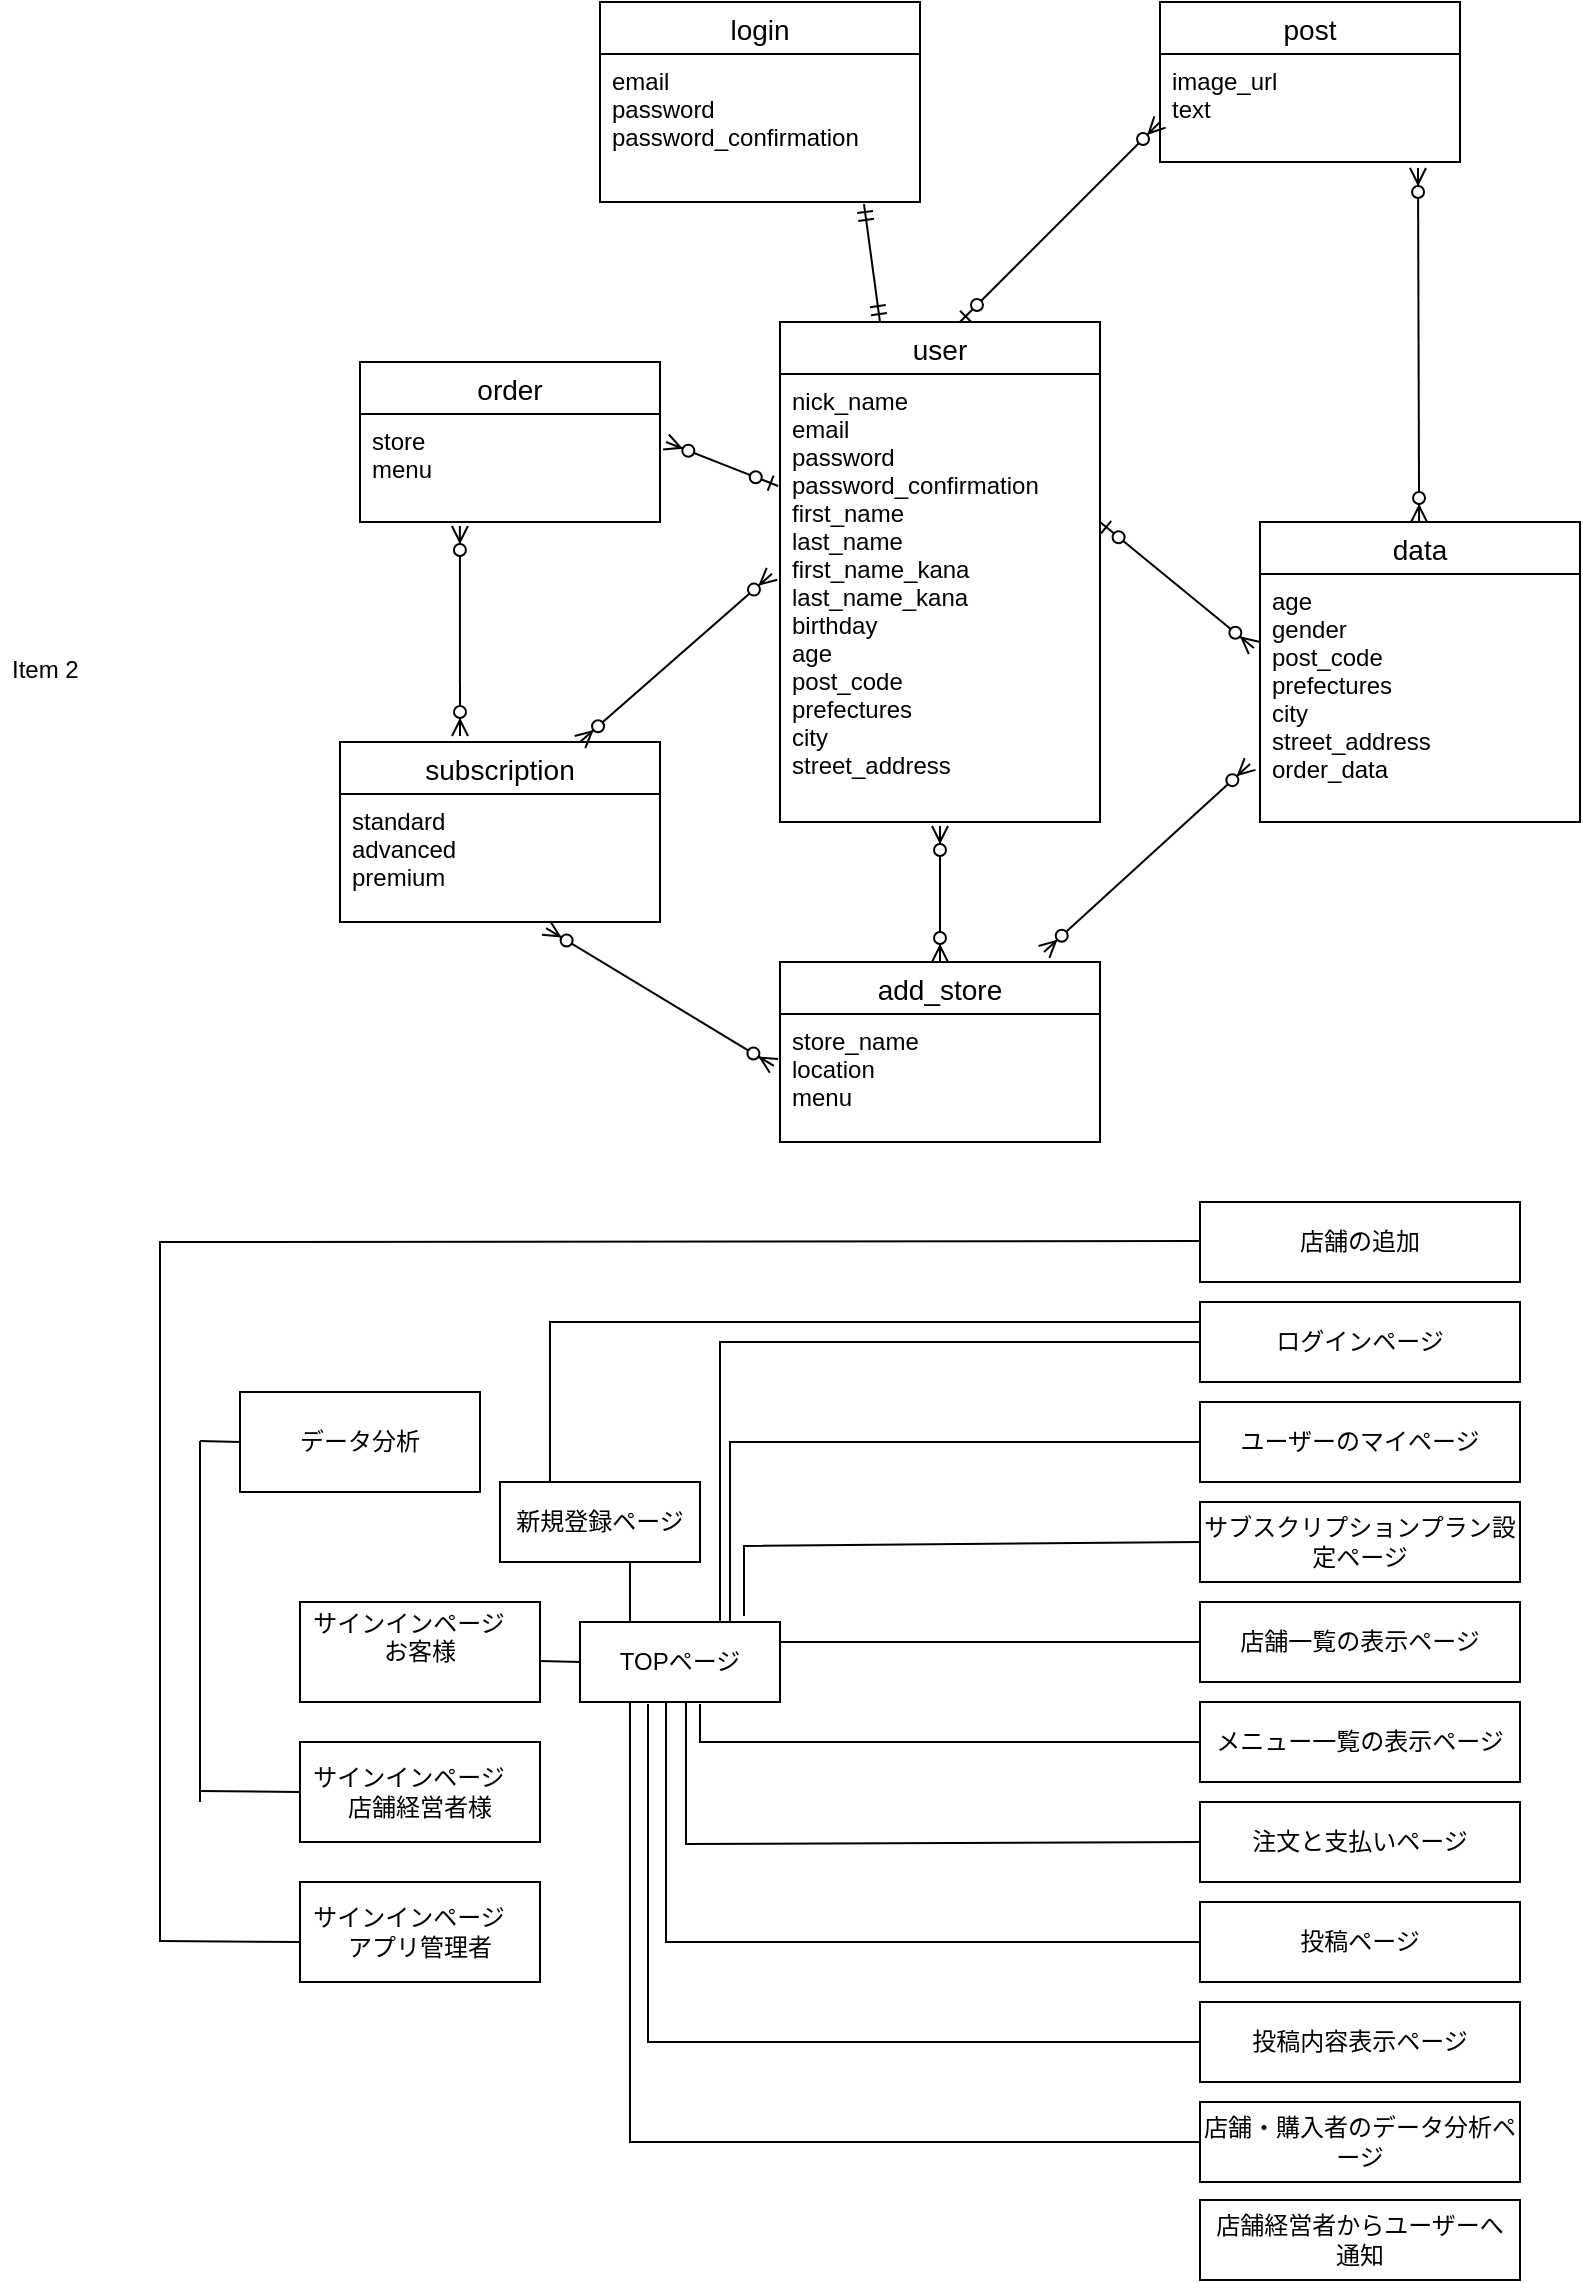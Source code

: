 <mxfile>
    <diagram id="eQgt99fMOz25bY5gY6SI" name="ページ1">
        <mxGraphModel dx="1896" dy="536" grid="1" gridSize="10" guides="1" tooltips="1" connect="1" arrows="1" fold="1" page="1" pageScale="1" pageWidth="827" pageHeight="1169" math="0" shadow="0">
            <root>
                <mxCell id="0"/>
                <mxCell id="1" parent="0"/>
                <mxCell id="2" value="post" style="swimlane;fontStyle=0;childLayout=stackLayout;horizontal=1;startSize=26;horizontalStack=0;resizeParent=1;resizeParentMax=0;resizeLast=0;collapsible=1;marginBottom=0;align=center;fontSize=14;" parent="1" vertex="1">
                    <mxGeometry x="540" y="30" width="150" height="80" as="geometry"/>
                </mxCell>
                <mxCell id="5" value="image_url    &#10;text    &#10;&#10;" style="text;strokeColor=none;fillColor=none;spacingLeft=4;spacingRight=4;overflow=hidden;rotatable=0;points=[[0,0.5],[1,0.5]];portConstraint=eastwest;fontSize=12;" parent="2" vertex="1">
                    <mxGeometry y="26" width="150" height="54" as="geometry"/>
                </mxCell>
                <mxCell id="6" value="login" style="swimlane;fontStyle=0;childLayout=stackLayout;horizontal=1;startSize=26;horizontalStack=0;resizeParent=1;resizeParentMax=0;resizeLast=0;collapsible=1;marginBottom=0;align=center;fontSize=14;" parent="1" vertex="1">
                    <mxGeometry x="260" y="30" width="160" height="100" as="geometry"/>
                </mxCell>
                <mxCell id="9" value="email    &#10;password    &#10;password_confirmation&#10;" style="text;strokeColor=none;fillColor=none;spacingLeft=4;spacingRight=4;overflow=hidden;rotatable=0;points=[[0,0.5],[1,0.5]];portConstraint=eastwest;fontSize=12;" parent="6" vertex="1">
                    <mxGeometry y="26" width="160" height="74" as="geometry"/>
                </mxCell>
                <mxCell id="10" value="user" style="swimlane;fontStyle=0;childLayout=stackLayout;horizontal=1;startSize=26;horizontalStack=0;resizeParent=1;resizeParentMax=0;resizeLast=0;collapsible=1;marginBottom=0;align=center;fontSize=14;" parent="1" vertex="1">
                    <mxGeometry x="350" y="190" width="160" height="250" as="geometry"/>
                </mxCell>
                <mxCell id="13" value="nick_name&#10;email&#10;password&#10;password_confirmation&#10;first_name&#10;last_name&#10;first_name_kana&#10;last_name_kana&#10;birthday    &#10;age    &#10;post_code    &#10;prefectures    &#10;city    &#10;street_address&#10;" style="text;strokeColor=none;fillColor=none;spacingLeft=4;spacingRight=4;overflow=hidden;rotatable=0;points=[[0,0.5],[1,0.5]];portConstraint=eastwest;fontSize=12;" parent="10" vertex="1">
                    <mxGeometry y="26" width="160" height="224" as="geometry"/>
                </mxCell>
                <mxCell id="14" value="add_store" style="swimlane;fontStyle=0;childLayout=stackLayout;horizontal=1;startSize=26;horizontalStack=0;resizeParent=1;resizeParentMax=0;resizeLast=0;collapsible=1;marginBottom=0;align=center;fontSize=14;" parent="1" vertex="1">
                    <mxGeometry x="350" y="510" width="160" height="90" as="geometry"/>
                </mxCell>
                <mxCell id="17" value="store_name    &#10;location    &#10;menu&#10;" style="text;strokeColor=none;fillColor=none;spacingLeft=4;spacingRight=4;overflow=hidden;rotatable=0;points=[[0,0.5],[1,0.5]];portConstraint=eastwest;fontSize=12;" parent="14" vertex="1">
                    <mxGeometry y="26" width="160" height="64" as="geometry"/>
                </mxCell>
                <mxCell id="18" value="subscription" style="swimlane;fontStyle=0;childLayout=stackLayout;horizontal=1;startSize=26;horizontalStack=0;resizeParent=1;resizeParentMax=0;resizeLast=0;collapsible=1;marginBottom=0;align=center;fontSize=14;" parent="1" vertex="1">
                    <mxGeometry x="130" y="400" width="160" height="90" as="geometry"/>
                </mxCell>
                <mxCell id="21" value="standard    &#10;advanced    &#10;premium&#10;" style="text;strokeColor=none;fillColor=none;spacingLeft=4;spacingRight=4;overflow=hidden;rotatable=0;points=[[0,0.5],[1,0.5]];portConstraint=eastwest;fontSize=12;" parent="18" vertex="1">
                    <mxGeometry y="26" width="160" height="64" as="geometry"/>
                </mxCell>
                <mxCell id="22" value="data" style="swimlane;fontStyle=0;childLayout=stackLayout;horizontal=1;startSize=26;horizontalStack=0;resizeParent=1;resizeParentMax=0;resizeLast=0;collapsible=1;marginBottom=0;align=center;fontSize=14;" parent="1" vertex="1">
                    <mxGeometry x="590" y="290" width="160" height="150" as="geometry"/>
                </mxCell>
                <mxCell id="25" value="age    &#10;gender    &#10;post_code    &#10;prefectures    &#10;city    &#10;street_address&#10;order_data" style="text;strokeColor=none;fillColor=none;spacingLeft=4;spacingRight=4;overflow=hidden;rotatable=0;points=[[0,0.5],[1,0.5]];portConstraint=eastwest;fontSize=12;" parent="22" vertex="1">
                    <mxGeometry y="26" width="160" height="124" as="geometry"/>
                </mxCell>
                <mxCell id="26" value="order" style="swimlane;fontStyle=0;childLayout=stackLayout;horizontal=1;startSize=26;horizontalStack=0;resizeParent=1;resizeParentMax=0;resizeLast=0;collapsible=1;marginBottom=0;align=center;fontSize=14;" parent="1" vertex="1">
                    <mxGeometry x="140" y="210" width="150" height="80" as="geometry"/>
                </mxCell>
                <mxCell id="29" value="store      &#10;menu  &#10;&#10;" style="text;strokeColor=none;fillColor=none;spacingLeft=4;spacingRight=4;overflow=hidden;rotatable=0;points=[[0,0.5],[1,0.5]];portConstraint=eastwest;fontSize=12;" parent="26" vertex="1">
                    <mxGeometry y="26" width="150" height="54" as="geometry"/>
                </mxCell>
                <mxCell id="28" value="Item 2" style="text;strokeColor=none;fillColor=none;spacingLeft=4;spacingRight=4;overflow=hidden;rotatable=0;points=[[0,0.5],[1,0.5]];portConstraint=eastwest;fontSize=12;" parent="1" vertex="1">
                    <mxGeometry x="-40" y="350" width="160" height="30" as="geometry"/>
                </mxCell>
                <mxCell id="30" value="" style="fontSize=12;html=1;endArrow=ERmandOne;startArrow=ERmandOne;entryX=0.825;entryY=1.014;entryDx=0;entryDy=0;entryPerimeter=0;" parent="1" target="9" edge="1">
                    <mxGeometry width="100" height="100" relative="1" as="geometry">
                        <mxPoint x="400" y="190" as="sourcePoint"/>
                        <mxPoint x="500" y="90" as="targetPoint"/>
                    </mxGeometry>
                </mxCell>
                <mxCell id="32" value="" style="fontSize=12;html=1;endArrow=ERzeroToMany;endFill=1;startArrow=ERzeroToMany;entryX=0.333;entryY=1.037;entryDx=0;entryDy=0;entryPerimeter=0;exitX=0.375;exitY=-0.033;exitDx=0;exitDy=0;exitPerimeter=0;" parent="1" source="18" target="29" edge="1">
                    <mxGeometry width="100" height="100" relative="1" as="geometry">
                        <mxPoint x="190" y="390" as="sourcePoint"/>
                        <mxPoint x="190" y="300" as="targetPoint"/>
                    </mxGeometry>
                </mxCell>
                <mxCell id="33" value="" style="fontSize=12;html=1;endArrow=ERzeroToMany;endFill=1;startArrow=ERzeroToMany;entryX=-0.025;entryY=0.446;entryDx=0;entryDy=0;entryPerimeter=0;exitX=0.75;exitY=0;exitDx=0;exitDy=0;" parent="1" source="18" target="13" edge="1">
                    <mxGeometry width="100" height="100" relative="1" as="geometry">
                        <mxPoint x="250" y="390" as="sourcePoint"/>
                        <mxPoint x="250.0" y="294.968" as="targetPoint"/>
                    </mxGeometry>
                </mxCell>
                <mxCell id="34" value="" style="fontSize=12;html=1;endArrow=ERzeroToMany;endFill=1;startArrow=ERzeroToMany;entryX=0.5;entryY=1.009;entryDx=0;entryDy=0;entryPerimeter=0;" parent="1" target="13" edge="1">
                    <mxGeometry width="100" height="100" relative="1" as="geometry">
                        <mxPoint x="430" y="510" as="sourcePoint"/>
                        <mxPoint x="429.5" y="449.998" as="targetPoint"/>
                    </mxGeometry>
                </mxCell>
                <mxCell id="35" value="" style="fontSize=12;html=1;endArrow=ERzeroToMany;endFill=1;startArrow=ERzeroToMany;exitX=0.375;exitY=-0.033;exitDx=0;exitDy=0;exitPerimeter=0;entryX=0.86;entryY=1.056;entryDx=0;entryDy=0;entryPerimeter=0;" parent="1" target="5" edge="1">
                    <mxGeometry width="100" height="100" relative="1" as="geometry">
                        <mxPoint x="669.55" y="290" as="sourcePoint"/>
                        <mxPoint x="670" y="120" as="targetPoint"/>
                    </mxGeometry>
                </mxCell>
                <mxCell id="36" value="" style="fontSize=12;html=1;endArrow=ERzeroToMany;endFill=1;startArrow=ERzeroToMany;entryX=-0.031;entryY=0.766;entryDx=0;entryDy=0;entryPerimeter=0;exitX=0.825;exitY=-0.056;exitDx=0;exitDy=0;exitPerimeter=0;" parent="1" source="14" target="25" edge="1">
                    <mxGeometry width="100" height="100" relative="1" as="geometry">
                        <mxPoint x="490" y="500" as="sourcePoint"/>
                        <mxPoint x="570" y="404.968" as="targetPoint"/>
                    </mxGeometry>
                </mxCell>
                <mxCell id="37" value="" style="fontSize=12;html=1;endArrow=ERzeroToMany;endFill=1;startArrow=ERzeroToMany;exitX=-0.019;exitY=0.406;exitDx=0;exitDy=0;exitPerimeter=0;entryX=0.644;entryY=1.047;entryDx=0;entryDy=0;entryPerimeter=0;" parent="1" source="17" target="21" edge="1">
                    <mxGeometry width="100" height="100" relative="1" as="geometry">
                        <mxPoint x="240.05" y="595.03" as="sourcePoint"/>
                        <mxPoint x="250" y="500" as="targetPoint"/>
                    </mxGeometry>
                </mxCell>
                <mxCell id="38" value="" style="fontSize=12;html=1;endArrow=ERzeroToMany;startArrow=ERzeroToOne;" parent="1" edge="1">
                    <mxGeometry width="100" height="100" relative="1" as="geometry">
                        <mxPoint x="440" y="190" as="sourcePoint"/>
                        <mxPoint x="540" y="90" as="targetPoint"/>
                    </mxGeometry>
                </mxCell>
                <mxCell id="40" value="" style="fontSize=12;html=1;endArrow=ERzeroToMany;startArrow=ERzeroToOne;entryX=-0.019;entryY=0.298;entryDx=0;entryDy=0;entryPerimeter=0;" parent="1" target="25" edge="1">
                    <mxGeometry width="100" height="100" relative="1" as="geometry">
                        <mxPoint x="510" y="290" as="sourcePoint"/>
                        <mxPoint x="610" y="190" as="targetPoint"/>
                    </mxGeometry>
                </mxCell>
                <mxCell id="41" value="" style="fontSize=12;html=1;endArrow=ERzeroToMany;startArrow=ERzeroToOne;entryX=1.02;entryY=0.259;entryDx=0;entryDy=0;entryPerimeter=0;exitX=-0.006;exitY=0.25;exitDx=0;exitDy=0;exitPerimeter=0;" parent="1" source="13" target="29" edge="1">
                    <mxGeometry width="100" height="100" relative="1" as="geometry">
                        <mxPoint x="340" y="270" as="sourcePoint"/>
                        <mxPoint x="440" y="170" as="targetPoint"/>
                    </mxGeometry>
                </mxCell>
                <mxCell id="42" value="ユーザーのマイページ" style="whiteSpace=wrap;html=1;align=center;" parent="1" vertex="1">
                    <mxGeometry x="560" y="730" width="160" height="40" as="geometry"/>
                </mxCell>
                <mxCell id="43" value="ログインページ" style="whiteSpace=wrap;html=1;align=center;" parent="1" vertex="1">
                    <mxGeometry x="560" y="680" width="160" height="40" as="geometry"/>
                </mxCell>
                <mxCell id="44" value="サブスクリプションプラン設定ページ" style="whiteSpace=wrap;html=1;align=center;" parent="1" vertex="1">
                    <mxGeometry x="560" y="780" width="160" height="40" as="geometry"/>
                </mxCell>
                <mxCell id="45" value="店舗一覧の表示ページ" style="whiteSpace=wrap;html=1;align=center;" parent="1" vertex="1">
                    <mxGeometry x="560" y="830" width="160" height="40" as="geometry"/>
                </mxCell>
                <mxCell id="46" value="メニュー一覧の表示ページ" style="whiteSpace=wrap;html=1;align=center;" parent="1" vertex="1">
                    <mxGeometry x="560" y="880" width="160" height="40" as="geometry"/>
                </mxCell>
                <mxCell id="47" value="注文と支払いページ" style="whiteSpace=wrap;html=1;align=center;" parent="1" vertex="1">
                    <mxGeometry x="560" y="930" width="160" height="40" as="geometry"/>
                </mxCell>
                <mxCell id="48" value="投稿ページ" style="whiteSpace=wrap;html=1;align=center;" parent="1" vertex="1">
                    <mxGeometry x="560" y="980" width="160" height="40" as="geometry"/>
                </mxCell>
                <mxCell id="49" value="投稿内容表示ページ" style="whiteSpace=wrap;html=1;align=center;" parent="1" vertex="1">
                    <mxGeometry x="560" y="1030" width="160" height="40" as="geometry"/>
                </mxCell>
                <mxCell id="50" value="サインインページ&lt;span style=&quot;white-space: pre;&quot;&gt;&#9;&lt;/span&gt;&lt;br&gt;お客様&lt;br&gt;&lt;br&gt;" style="whiteSpace=wrap;html=1;align=center;" parent="1" vertex="1">
                    <mxGeometry x="110" y="830" width="120" height="50" as="geometry"/>
                </mxCell>
                <mxCell id="51" value="TOPページ" style="whiteSpace=wrap;html=1;align=center;" parent="1" vertex="1">
                    <mxGeometry x="250" y="840" width="100" height="40" as="geometry"/>
                </mxCell>
                <mxCell id="52" value="新規登録ページ" style="whiteSpace=wrap;html=1;align=center;" parent="1" vertex="1">
                    <mxGeometry x="210" y="770" width="100" height="40" as="geometry"/>
                </mxCell>
                <mxCell id="53" value="店舗・購入者のデータ分析ページ" style="whiteSpace=wrap;html=1;align=center;" parent="1" vertex="1">
                    <mxGeometry x="560" y="1080" width="160" height="40" as="geometry"/>
                </mxCell>
                <mxCell id="55" value="" style="endArrow=none;html=1;rounded=0;entryX=0;entryY=0.5;entryDx=0;entryDy=0;" parent="1" target="43" edge="1">
                    <mxGeometry relative="1" as="geometry">
                        <mxPoint x="320" y="840" as="sourcePoint"/>
                        <mxPoint x="510" y="859.5" as="targetPoint"/>
                        <Array as="points">
                            <mxPoint x="320" y="830"/>
                            <mxPoint x="320" y="700"/>
                        </Array>
                    </mxGeometry>
                </mxCell>
                <mxCell id="56" value="" style="endArrow=none;html=1;rounded=0;entryX=0;entryY=0.5;entryDx=0;entryDy=0;exitX=0.75;exitY=0;exitDx=0;exitDy=0;" parent="1" source="51" target="42" edge="1">
                    <mxGeometry relative="1" as="geometry">
                        <mxPoint x="342" y="840" as="sourcePoint"/>
                        <mxPoint x="520" y="910" as="targetPoint"/>
                        <Array as="points">
                            <mxPoint x="325" y="750"/>
                        </Array>
                    </mxGeometry>
                </mxCell>
                <mxCell id="57" value="" style="endArrow=none;html=1;rounded=0;entryX=0;entryY=0.5;entryDx=0;entryDy=0;exitX=0.82;exitY=-0.075;exitDx=0;exitDy=0;exitPerimeter=0;" parent="1" target="44" edge="1" source="51">
                    <mxGeometry relative="1" as="geometry">
                        <mxPoint x="340" y="840" as="sourcePoint"/>
                        <mxPoint x="520" y="910" as="targetPoint"/>
                        <Array as="points">
                            <mxPoint x="332" y="802"/>
                        </Array>
                    </mxGeometry>
                </mxCell>
                <mxCell id="58" value="" style="endArrow=none;html=1;rounded=0;entryX=0;entryY=0.5;entryDx=0;entryDy=0;exitX=1;exitY=0.25;exitDx=0;exitDy=0;" parent="1" target="45" edge="1" source="51">
                    <mxGeometry relative="1" as="geometry">
                        <mxPoint x="350" y="859.5" as="sourcePoint"/>
                        <mxPoint x="510" y="859.5" as="targetPoint"/>
                        <Array as="points">
                            <mxPoint x="460" y="850"/>
                        </Array>
                    </mxGeometry>
                </mxCell>
                <mxCell id="59" value="" style="endArrow=none;html=1;rounded=0;entryX=0;entryY=0.5;entryDx=0;entryDy=0;exitX=0.6;exitY=1.025;exitDx=0;exitDy=0;exitPerimeter=0;" parent="1" target="46" edge="1" source="51">
                    <mxGeometry relative="1" as="geometry">
                        <mxPoint x="350" y="859.5" as="sourcePoint"/>
                        <mxPoint x="550" y="900" as="targetPoint"/>
                        <Array as="points">
                            <mxPoint x="310" y="900"/>
                        </Array>
                    </mxGeometry>
                </mxCell>
                <mxCell id="60" value="" style="endArrow=none;html=1;rounded=0;entryX=0;entryY=0.5;entryDx=0;entryDy=0;" parent="1" target="47" edge="1">
                    <mxGeometry relative="1" as="geometry">
                        <mxPoint x="303" y="880" as="sourcePoint"/>
                        <mxPoint x="520" y="910" as="targetPoint"/>
                        <Array as="points">
                            <mxPoint x="303" y="951"/>
                        </Array>
                    </mxGeometry>
                </mxCell>
                <mxCell id="61" value="" style="endArrow=none;html=1;rounded=0;exitX=0.43;exitY=1;exitDx=0;exitDy=0;entryX=0;entryY=0.5;entryDx=0;entryDy=0;exitPerimeter=0;" parent="1" source="51" target="48" edge="1">
                    <mxGeometry relative="1" as="geometry">
                        <mxPoint x="360" y="910" as="sourcePoint"/>
                        <mxPoint x="520" y="910" as="targetPoint"/>
                        <Array as="points">
                            <mxPoint x="293" y="1000"/>
                        </Array>
                    </mxGeometry>
                </mxCell>
                <mxCell id="62" value="" style="endArrow=none;html=1;rounded=0;entryX=0;entryY=0.5;entryDx=0;entryDy=0;exitX=0.34;exitY=1.025;exitDx=0;exitDy=0;exitPerimeter=0;" parent="1" target="49" edge="1" source="51">
                    <mxGeometry relative="1" as="geometry">
                        <mxPoint x="350" y="859.5" as="sourcePoint"/>
                        <mxPoint x="510" y="859.5" as="targetPoint"/>
                        <Array as="points">
                            <mxPoint x="284" y="1050"/>
                        </Array>
                    </mxGeometry>
                </mxCell>
                <mxCell id="63" value="" style="endArrow=none;html=1;rounded=0;entryX=0;entryY=0.5;entryDx=0;entryDy=0;exitX=0.25;exitY=1;exitDx=0;exitDy=0;" parent="1" target="53" edge="1" source="51">
                    <mxGeometry relative="1" as="geometry">
                        <mxPoint x="350" y="860" as="sourcePoint"/>
                        <mxPoint x="520" y="910" as="targetPoint"/>
                        <Array as="points">
                            <mxPoint x="275" y="1100"/>
                        </Array>
                    </mxGeometry>
                </mxCell>
                <mxCell id="64" value="" style="endArrow=none;html=1;rounded=0;entryX=0;entryY=0.5;entryDx=0;entryDy=0;" parent="1" target="51" edge="1">
                    <mxGeometry relative="1" as="geometry">
                        <mxPoint x="230" y="859.5" as="sourcePoint"/>
                        <mxPoint x="240" y="860" as="targetPoint"/>
                    </mxGeometry>
                </mxCell>
                <mxCell id="70" value="" style="endArrow=none;html=1;rounded=0;exitX=0.25;exitY=0;exitDx=0;exitDy=0;" parent="1" edge="1" source="51">
                    <mxGeometry relative="1" as="geometry">
                        <mxPoint x="280" y="830" as="sourcePoint"/>
                        <mxPoint x="275" y="810" as="targetPoint"/>
                    </mxGeometry>
                </mxCell>
                <mxCell id="74" value="" style="endArrow=none;html=1;rounded=0;entryX=0;entryY=0.25;entryDx=0;entryDy=0;exitX=0.25;exitY=0;exitDx=0;exitDy=0;" parent="1" edge="1" target="43" source="52">
                    <mxGeometry relative="1" as="geometry">
                        <mxPoint x="300" y="769" as="sourcePoint"/>
                        <mxPoint x="560" y="700" as="targetPoint"/>
                        <Array as="points">
                            <mxPoint x="235" y="690"/>
                        </Array>
                    </mxGeometry>
                </mxCell>
                <mxCell id="75" value="店舗経営者からユーザーへ&lt;br&gt;通知" style="whiteSpace=wrap;html=1;align=center;" parent="1" vertex="1">
                    <mxGeometry x="560" y="1129" width="160" height="40" as="geometry"/>
                </mxCell>
                <mxCell id="77" value="サインインページ&lt;span style=&quot;white-space: pre;&quot;&gt;&#9;&lt;/span&gt;&lt;br&gt;店舗経営者様&lt;br&gt;" style="whiteSpace=wrap;html=1;align=center;" vertex="1" parent="1">
                    <mxGeometry x="110" y="900" width="120" height="50" as="geometry"/>
                </mxCell>
                <mxCell id="78" value="サインインページ&lt;span style=&quot;white-space: pre;&quot;&gt;&#9;&lt;/span&gt;&lt;br&gt;アプリ管理者" style="whiteSpace=wrap;html=1;align=center;" vertex="1" parent="1">
                    <mxGeometry x="110" y="970" width="120" height="50" as="geometry"/>
                </mxCell>
                <mxCell id="79" value="店舗の追加" style="whiteSpace=wrap;html=1;align=center;" vertex="1" parent="1">
                    <mxGeometry x="560" y="630" width="160" height="40" as="geometry"/>
                </mxCell>
                <mxCell id="80" value="" style="endArrow=none;html=1;rounded=0;" edge="1" parent="1">
                    <mxGeometry relative="1" as="geometry">
                        <mxPoint x="40" y="650" as="sourcePoint"/>
                        <mxPoint x="560" y="649.5" as="targetPoint"/>
                        <Array as="points">
                            <mxPoint x="40" y="1000"/>
                            <mxPoint x="40" y="650"/>
                        </Array>
                    </mxGeometry>
                </mxCell>
                <mxCell id="85" value="" style="endArrow=none;html=1;rounded=0;" edge="1" parent="1">
                    <mxGeometry relative="1" as="geometry">
                        <mxPoint x="40" y="999.5" as="sourcePoint"/>
                        <mxPoint x="110" y="1000" as="targetPoint"/>
                    </mxGeometry>
                </mxCell>
                <mxCell id="86" value="データ分析" style="whiteSpace=wrap;html=1;align=center;" vertex="1" parent="1">
                    <mxGeometry x="80" y="725" width="120" height="50" as="geometry"/>
                </mxCell>
                <mxCell id="87" value="" style="endArrow=none;html=1;rounded=0;" edge="1" parent="1">
                    <mxGeometry relative="1" as="geometry">
                        <mxPoint x="60" y="749.5" as="sourcePoint"/>
                        <mxPoint x="80" y="750" as="targetPoint"/>
                    </mxGeometry>
                </mxCell>
                <mxCell id="88" value="" style="endArrow=none;html=1;rounded=0;entryX=0;entryY=0.5;entryDx=0;entryDy=0;" edge="1" parent="1" target="77">
                    <mxGeometry relative="1" as="geometry">
                        <mxPoint x="60" y="924.5" as="sourcePoint"/>
                        <mxPoint x="220" y="924.5" as="targetPoint"/>
                    </mxGeometry>
                </mxCell>
                <mxCell id="89" value="" style="endArrow=none;html=1;rounded=0;" edge="1" parent="1">
                    <mxGeometry relative="1" as="geometry">
                        <mxPoint x="60" y="749.5" as="sourcePoint"/>
                        <mxPoint x="60" y="930" as="targetPoint"/>
                    </mxGeometry>
                </mxCell>
            </root>
        </mxGraphModel>
    </diagram>
</mxfile>